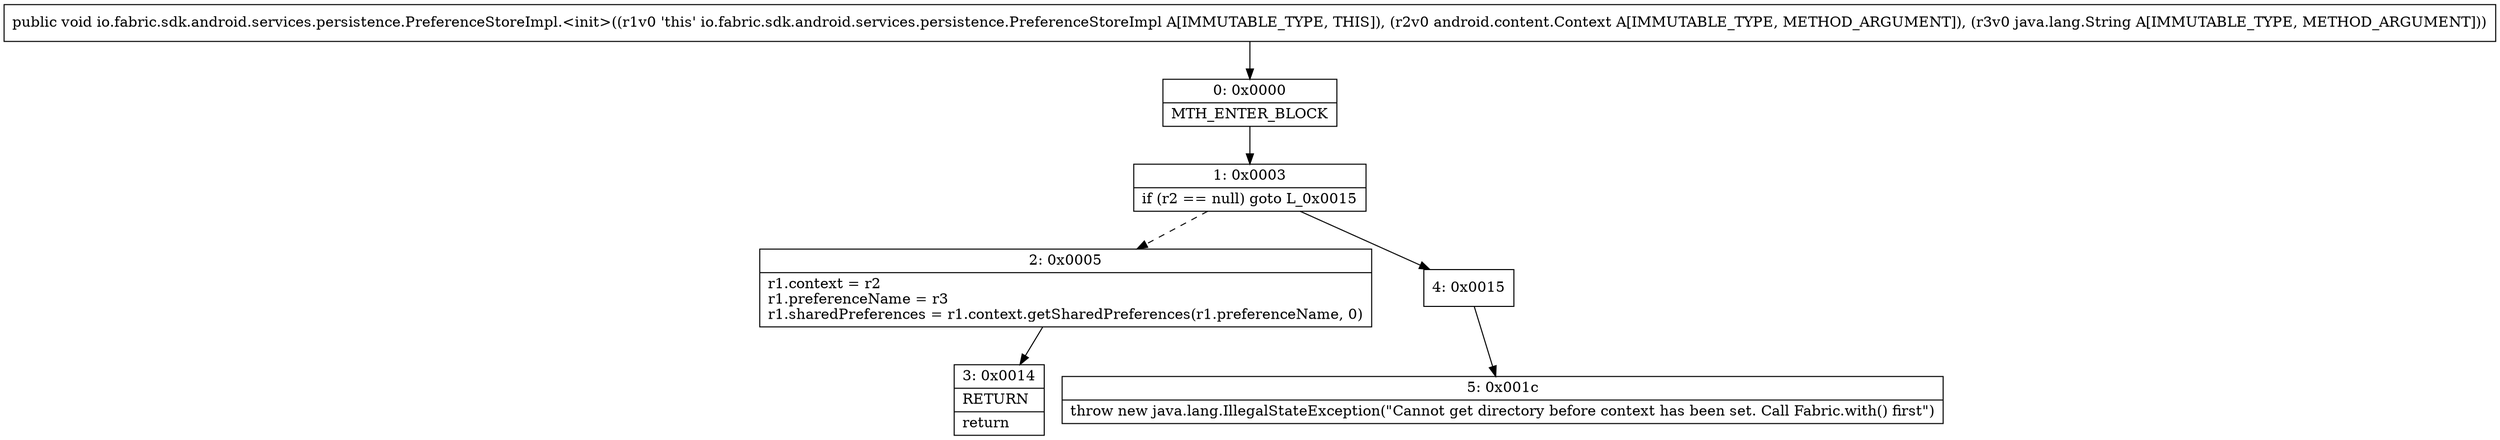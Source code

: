 digraph "CFG forio.fabric.sdk.android.services.persistence.PreferenceStoreImpl.\<init\>(Landroid\/content\/Context;Ljava\/lang\/String;)V" {
Node_0 [shape=record,label="{0\:\ 0x0000|MTH_ENTER_BLOCK\l}"];
Node_1 [shape=record,label="{1\:\ 0x0003|if (r2 == null) goto L_0x0015\l}"];
Node_2 [shape=record,label="{2\:\ 0x0005|r1.context = r2\lr1.preferenceName = r3\lr1.sharedPreferences = r1.context.getSharedPreferences(r1.preferenceName, 0)\l}"];
Node_3 [shape=record,label="{3\:\ 0x0014|RETURN\l|return\l}"];
Node_4 [shape=record,label="{4\:\ 0x0015}"];
Node_5 [shape=record,label="{5\:\ 0x001c|throw new java.lang.IllegalStateException(\"Cannot get directory before context has been set. Call Fabric.with() first\")\l}"];
MethodNode[shape=record,label="{public void io.fabric.sdk.android.services.persistence.PreferenceStoreImpl.\<init\>((r1v0 'this' io.fabric.sdk.android.services.persistence.PreferenceStoreImpl A[IMMUTABLE_TYPE, THIS]), (r2v0 android.content.Context A[IMMUTABLE_TYPE, METHOD_ARGUMENT]), (r3v0 java.lang.String A[IMMUTABLE_TYPE, METHOD_ARGUMENT])) }"];
MethodNode -> Node_0;
Node_0 -> Node_1;
Node_1 -> Node_2[style=dashed];
Node_1 -> Node_4;
Node_2 -> Node_3;
Node_4 -> Node_5;
}

